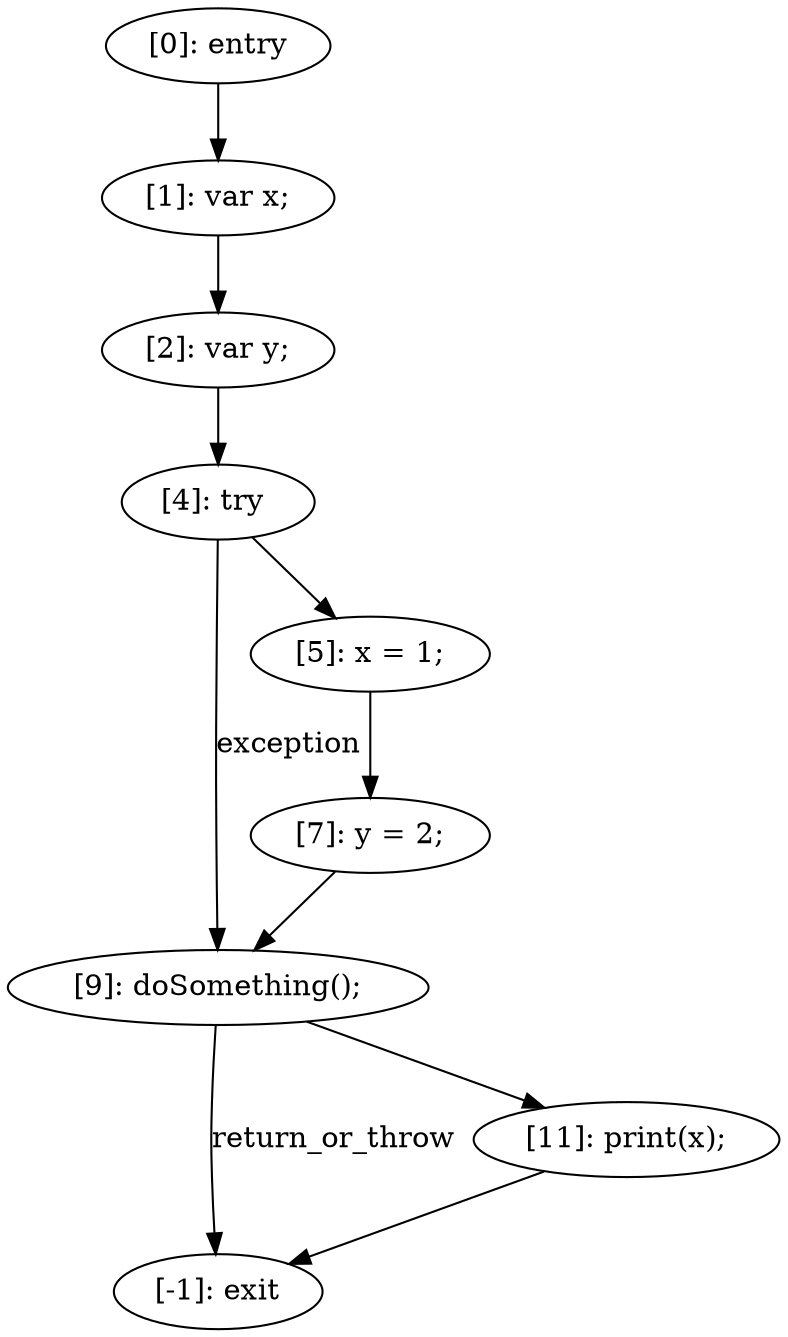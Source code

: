 digraph {
"0" [label="[7]: y = 2;\n"] 
"1" [label="[-1]: exit"] 
"2" [label="[9]: doSomething();\n"] 
"3" [label="[5]: x = 1;\n"] 
"4" [label="[4]: try "] 
"5" [label="[1]: var x;\n"] 
"6" [label="[2]: var y;\n"] 
"7" [label="[11]: print(x);\n"] 
"8" [label="[0]: entry"] 
"0" -> "2" [label=""] 
"2" -> "7" [label=""] 
"2" -> "1" [label="return_or_throw"] 
"3" -> "0" [label=""] 
"4" -> "3" [label=""] 
"4" -> "2" [label="exception"] 
"5" -> "6" [label=""] 
"6" -> "4" [label=""] 
"7" -> "1" [label=""] 
"8" -> "5" [label=""] 
}
